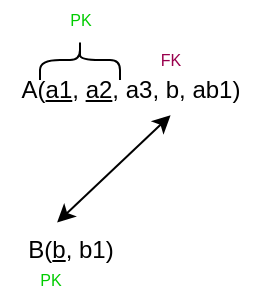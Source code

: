 <mxfile version="22.0.2" type="device">
  <diagram name="Página-1" id="kmiqjMr4kh7lqiiJHEdZ">
    <mxGraphModel dx="1036" dy="614" grid="1" gridSize="10" guides="1" tooltips="1" connect="1" arrows="1" fold="1" page="1" pageScale="1" pageWidth="827" pageHeight="1169" math="0" shadow="0">
      <root>
        <mxCell id="0" />
        <mxCell id="1" parent="0" />
        <mxCell id="x8geY0qoV3uQT4ySW_yp-1" value="A(&lt;u&gt;a1&lt;/u&gt;, &lt;u&gt;a2&lt;/u&gt;, a3, b, ab1)" style="text;html=1;align=center;verticalAlign=middle;resizable=0;points=[];autosize=1;strokeColor=none;fillColor=none;" vertex="1" parent="1">
          <mxGeometry x="240" y="240" width="130" height="30" as="geometry" />
        </mxCell>
        <mxCell id="x8geY0qoV3uQT4ySW_yp-2" value="B(&lt;u&gt;b&lt;/u&gt;, b1)" style="text;html=1;align=center;verticalAlign=middle;resizable=0;points=[];autosize=1;strokeColor=none;fillColor=none;" vertex="1" parent="1">
          <mxGeometry x="240" y="320" width="70" height="30" as="geometry" />
        </mxCell>
        <mxCell id="x8geY0qoV3uQT4ySW_yp-3" value="" style="shape=curlyBracket;whiteSpace=wrap;html=1;rounded=1;flipH=1;labelPosition=right;verticalLabelPosition=middle;align=left;verticalAlign=middle;rotation=-90;" vertex="1" parent="1">
          <mxGeometry x="270" y="220" width="20" height="40" as="geometry" />
        </mxCell>
        <mxCell id="x8geY0qoV3uQT4ySW_yp-4" value="FK" style="text;html=1;align=center;verticalAlign=middle;resizable=0;points=[];autosize=1;strokeColor=none;fillColor=none;fontSize=8;fontColor=#99004D;" vertex="1" parent="1">
          <mxGeometry x="310" y="230" width="30" height="20" as="geometry" />
        </mxCell>
        <mxCell id="x8geY0qoV3uQT4ySW_yp-5" value="PK" style="text;html=1;align=center;verticalAlign=middle;resizable=0;points=[];autosize=1;strokeColor=none;fillColor=none;fontSize=8;fontColor=#00CC00;" vertex="1" parent="1">
          <mxGeometry x="265" y="210" width="30" height="20" as="geometry" />
        </mxCell>
        <mxCell id="x8geY0qoV3uQT4ySW_yp-6" value="PK" style="text;html=1;align=center;verticalAlign=middle;resizable=0;points=[];autosize=1;strokeColor=none;fillColor=none;fontSize=8;fontColor=#00CC00;" vertex="1" parent="1">
          <mxGeometry x="250" y="340" width="30" height="20" as="geometry" />
        </mxCell>
        <mxCell id="x8geY0qoV3uQT4ySW_yp-7" value="" style="endArrow=classic;startArrow=classic;html=1;rounded=0;exitX=0.408;exitY=0.041;exitDx=0;exitDy=0;exitPerimeter=0;entryX=0.656;entryY=0.922;entryDx=0;entryDy=0;entryPerimeter=0;" edge="1" parent="1" source="x8geY0qoV3uQT4ySW_yp-2" target="x8geY0qoV3uQT4ySW_yp-1">
          <mxGeometry width="50" height="50" relative="1" as="geometry">
            <mxPoint x="320" y="312.0" as="sourcePoint" />
            <mxPoint x="360" y="220" as="targetPoint" />
          </mxGeometry>
        </mxCell>
      </root>
    </mxGraphModel>
  </diagram>
</mxfile>
